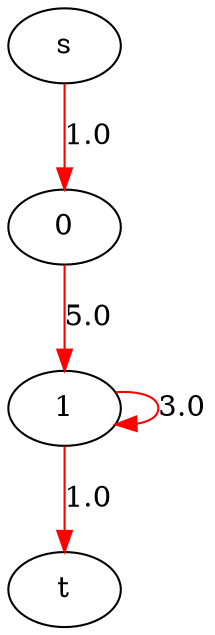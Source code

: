 ## Jagadeesh Vasudevamurthy ####
digraph g {
	edge [color=red]
	s -> 0 [label = 1.0]
	0 -> 1 [label = 5.0]
	1 -> 1 [label = 3.0]
	1 -> t [label = 1.0]
}